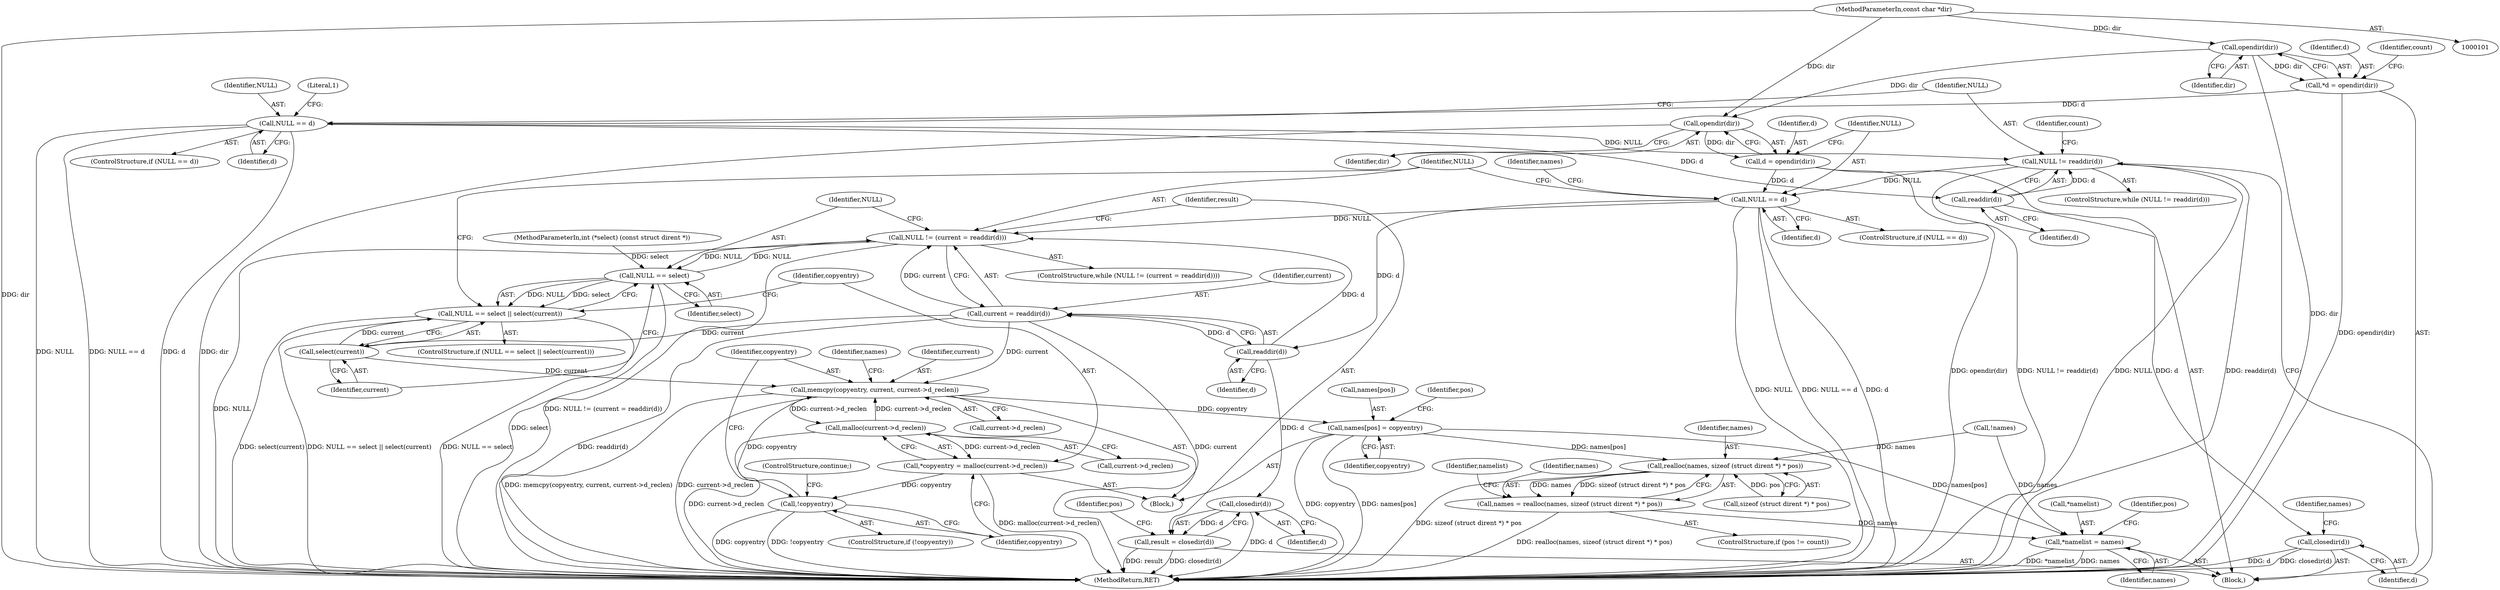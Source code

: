 digraph "0_boa_e139b87835994d007fbd64eead6c1455d7b8cf4e@pointer" {
"1000102" [label="(MethodParameterIn,const char *dir)"];
"1000110" [label="(Call,opendir(dir))"];
"1000108" [label="(Call,*d = opendir(dir))"];
"1000128" [label="(Call,NULL == d)"];
"1000135" [label="(Call,NULL != readdir(d))"];
"1000161" [label="(Call,NULL == d)"];
"1000171" [label="(Call,NULL != (current = readdir(d)))"];
"1000180" [label="(Call,NULL == select)"];
"1000179" [label="(Call,NULL == select || select(current))"];
"1000175" [label="(Call,readdir(d))"];
"1000173" [label="(Call,current = readdir(d))"];
"1000183" [label="(Call,select(current))"];
"1000197" [label="(Call,memcpy(copyentry, current, current->d_reclen))"];
"1000189" [label="(Call,malloc(current->d_reclen))"];
"1000187" [label="(Call,*copyentry = malloc(current->d_reclen))"];
"1000194" [label="(Call,!copyentry)"];
"1000203" [label="(Call,names[pos] = copyentry)"];
"1000220" [label="(Call,realloc(names, sizeof (struct dirent *) * pos))"];
"1000218" [label="(Call,names = realloc(names, sizeof (struct dirent *) * pos))"];
"1000226" [label="(Call,*namelist = names)"];
"1000212" [label="(Call,closedir(d))"];
"1000210" [label="(Call,result = closedir(d))"];
"1000137" [label="(Call,readdir(d))"];
"1000141" [label="(Call,closedir(d))"];
"1000158" [label="(Call,opendir(dir))"];
"1000156" [label="(Call,d = opendir(dir))"];
"1000128" [label="(Call,NULL == d)"];
"1000218" [label="(Call,names = realloc(names, sizeof (struct dirent *) * pos))"];
"1000232" [label="(MethodReturn,RET)"];
"1000175" [label="(Call,readdir(d))"];
"1000109" [label="(Identifier,d)"];
"1000178" [label="(ControlStructure,if (NULL == select || select(current)))"];
"1000226" [label="(Call,*namelist = names)"];
"1000194" [label="(Call,!copyentry)"];
"1000227" [label="(Call,*namelist)"];
"1000181" [label="(Identifier,NULL)"];
"1000193" [label="(ControlStructure,if (!copyentry))"];
"1000127" [label="(ControlStructure,if (NULL == d))"];
"1000136" [label="(Identifier,NULL)"];
"1000116" [label="(Identifier,count)"];
"1000138" [label="(Identifier,d)"];
"1000110" [label="(Call,opendir(dir))"];
"1000171" [label="(Call,NULL != (current = readdir(d)))"];
"1000207" [label="(Identifier,copyentry)"];
"1000203" [label="(Call,names[pos] = copyentry)"];
"1000196" [label="(ControlStructure,continue;)"];
"1000104" [label="(MethodParameterIn,int (*select) (const struct dirent *))"];
"1000213" [label="(Identifier,d)"];
"1000111" [label="(Identifier,dir)"];
"1000156" [label="(Call,d = opendir(dir))"];
"1000137" [label="(Call,readdir(d))"];
"1000135" [label="(Call,NULL != readdir(d))"];
"1000187" [label="(Call,*copyentry = malloc(current->d_reclen))"];
"1000173" [label="(Call,current = readdir(d))"];
"1000172" [label="(Identifier,NULL)"];
"1000198" [label="(Identifier,copyentry)"];
"1000209" [label="(Identifier,pos)"];
"1000141" [label="(Call,closedir(d))"];
"1000163" [label="(Identifier,d)"];
"1000182" [label="(Identifier,select)"];
"1000200" [label="(Call,current->d_reclen)"];
"1000228" [label="(Identifier,namelist)"];
"1000162" [label="(Identifier,NULL)"];
"1000210" [label="(Call,result = closedir(d))"];
"1000157" [label="(Identifier,d)"];
"1000190" [label="(Call,current->d_reclen)"];
"1000160" [label="(ControlStructure,if (NULL == d))"];
"1000166" [label="(Identifier,names)"];
"1000212" [label="(Call,closedir(d))"];
"1000129" [label="(Identifier,NULL)"];
"1000176" [label="(Identifier,d)"];
"1000174" [label="(Identifier,current)"];
"1000144" [label="(Identifier,names)"];
"1000211" [label="(Identifier,result)"];
"1000197" [label="(Call,memcpy(copyentry, current, current->d_reclen))"];
"1000130" [label="(Identifier,d)"];
"1000220" [label="(Call,realloc(names, sizeof (struct dirent *) * pos))"];
"1000216" [label="(Identifier,pos)"];
"1000231" [label="(Identifier,pos)"];
"1000170" [label="(ControlStructure,while (NULL != (current = readdir(d))))"];
"1000189" [label="(Call,malloc(current->d_reclen))"];
"1000221" [label="(Identifier,names)"];
"1000151" [label="(Call,!names)"];
"1000195" [label="(Identifier,copyentry)"];
"1000142" [label="(Identifier,d)"];
"1000102" [label="(MethodParameterIn,const char *dir)"];
"1000158" [label="(Call,opendir(dir))"];
"1000199" [label="(Identifier,current)"];
"1000205" [label="(Identifier,names)"];
"1000214" [label="(ControlStructure,if (pos != count))"];
"1000188" [label="(Identifier,copyentry)"];
"1000219" [label="(Identifier,names)"];
"1000140" [label="(Identifier,count)"];
"1000106" [label="(Block,)"];
"1000180" [label="(Call,NULL == select)"];
"1000229" [label="(Identifier,names)"];
"1000179" [label="(Call,NULL == select || select(current))"];
"1000159" [label="(Identifier,dir)"];
"1000108" [label="(Call,*d = opendir(dir))"];
"1000133" [label="(Literal,1)"];
"1000183" [label="(Call,select(current))"];
"1000134" [label="(ControlStructure,while (NULL != readdir(d)))"];
"1000185" [label="(Block,)"];
"1000204" [label="(Call,names[pos])"];
"1000184" [label="(Identifier,current)"];
"1000161" [label="(Call,NULL == d)"];
"1000222" [label="(Call,sizeof (struct dirent *) * pos)"];
"1000102" -> "1000101"  [label="AST: "];
"1000102" -> "1000232"  [label="DDG: dir"];
"1000102" -> "1000110"  [label="DDG: dir"];
"1000102" -> "1000158"  [label="DDG: dir"];
"1000110" -> "1000108"  [label="AST: "];
"1000110" -> "1000111"  [label="CFG: "];
"1000111" -> "1000110"  [label="AST: "];
"1000108" -> "1000110"  [label="CFG: "];
"1000110" -> "1000232"  [label="DDG: dir"];
"1000110" -> "1000108"  [label="DDG: dir"];
"1000110" -> "1000158"  [label="DDG: dir"];
"1000108" -> "1000106"  [label="AST: "];
"1000109" -> "1000108"  [label="AST: "];
"1000116" -> "1000108"  [label="CFG: "];
"1000108" -> "1000232"  [label="DDG: opendir(dir)"];
"1000108" -> "1000128"  [label="DDG: d"];
"1000128" -> "1000127"  [label="AST: "];
"1000128" -> "1000130"  [label="CFG: "];
"1000129" -> "1000128"  [label="AST: "];
"1000130" -> "1000128"  [label="AST: "];
"1000133" -> "1000128"  [label="CFG: "];
"1000136" -> "1000128"  [label="CFG: "];
"1000128" -> "1000232"  [label="DDG: d"];
"1000128" -> "1000232"  [label="DDG: NULL"];
"1000128" -> "1000232"  [label="DDG: NULL == d"];
"1000128" -> "1000135"  [label="DDG: NULL"];
"1000128" -> "1000137"  [label="DDG: d"];
"1000135" -> "1000134"  [label="AST: "];
"1000135" -> "1000137"  [label="CFG: "];
"1000136" -> "1000135"  [label="AST: "];
"1000137" -> "1000135"  [label="AST: "];
"1000140" -> "1000135"  [label="CFG: "];
"1000142" -> "1000135"  [label="CFG: "];
"1000135" -> "1000232"  [label="DDG: NULL != readdir(d)"];
"1000135" -> "1000232"  [label="DDG: NULL"];
"1000135" -> "1000232"  [label="DDG: readdir(d)"];
"1000137" -> "1000135"  [label="DDG: d"];
"1000135" -> "1000161"  [label="DDG: NULL"];
"1000161" -> "1000160"  [label="AST: "];
"1000161" -> "1000163"  [label="CFG: "];
"1000162" -> "1000161"  [label="AST: "];
"1000163" -> "1000161"  [label="AST: "];
"1000166" -> "1000161"  [label="CFG: "];
"1000172" -> "1000161"  [label="CFG: "];
"1000161" -> "1000232"  [label="DDG: d"];
"1000161" -> "1000232"  [label="DDG: NULL"];
"1000161" -> "1000232"  [label="DDG: NULL == d"];
"1000156" -> "1000161"  [label="DDG: d"];
"1000161" -> "1000171"  [label="DDG: NULL"];
"1000161" -> "1000175"  [label="DDG: d"];
"1000171" -> "1000170"  [label="AST: "];
"1000171" -> "1000173"  [label="CFG: "];
"1000172" -> "1000171"  [label="AST: "];
"1000173" -> "1000171"  [label="AST: "];
"1000181" -> "1000171"  [label="CFG: "];
"1000211" -> "1000171"  [label="CFG: "];
"1000171" -> "1000232"  [label="DDG: NULL"];
"1000171" -> "1000232"  [label="DDG: NULL != (current = readdir(d))"];
"1000180" -> "1000171"  [label="DDG: NULL"];
"1000173" -> "1000171"  [label="DDG: current"];
"1000175" -> "1000171"  [label="DDG: d"];
"1000171" -> "1000180"  [label="DDG: NULL"];
"1000180" -> "1000179"  [label="AST: "];
"1000180" -> "1000182"  [label="CFG: "];
"1000181" -> "1000180"  [label="AST: "];
"1000182" -> "1000180"  [label="AST: "];
"1000184" -> "1000180"  [label="CFG: "];
"1000179" -> "1000180"  [label="CFG: "];
"1000180" -> "1000232"  [label="DDG: select"];
"1000180" -> "1000179"  [label="DDG: NULL"];
"1000180" -> "1000179"  [label="DDG: select"];
"1000104" -> "1000180"  [label="DDG: select"];
"1000179" -> "1000178"  [label="AST: "];
"1000179" -> "1000183"  [label="CFG: "];
"1000183" -> "1000179"  [label="AST: "];
"1000172" -> "1000179"  [label="CFG: "];
"1000188" -> "1000179"  [label="CFG: "];
"1000179" -> "1000232"  [label="DDG: NULL == select || select(current)"];
"1000179" -> "1000232"  [label="DDG: NULL == select"];
"1000179" -> "1000232"  [label="DDG: select(current)"];
"1000183" -> "1000179"  [label="DDG: current"];
"1000175" -> "1000173"  [label="AST: "];
"1000175" -> "1000176"  [label="CFG: "];
"1000176" -> "1000175"  [label="AST: "];
"1000173" -> "1000175"  [label="CFG: "];
"1000175" -> "1000173"  [label="DDG: d"];
"1000175" -> "1000212"  [label="DDG: d"];
"1000174" -> "1000173"  [label="AST: "];
"1000173" -> "1000232"  [label="DDG: current"];
"1000173" -> "1000232"  [label="DDG: readdir(d)"];
"1000173" -> "1000183"  [label="DDG: current"];
"1000173" -> "1000197"  [label="DDG: current"];
"1000183" -> "1000184"  [label="CFG: "];
"1000184" -> "1000183"  [label="AST: "];
"1000183" -> "1000197"  [label="DDG: current"];
"1000197" -> "1000185"  [label="AST: "];
"1000197" -> "1000200"  [label="CFG: "];
"1000198" -> "1000197"  [label="AST: "];
"1000199" -> "1000197"  [label="AST: "];
"1000200" -> "1000197"  [label="AST: "];
"1000205" -> "1000197"  [label="CFG: "];
"1000197" -> "1000232"  [label="DDG: memcpy(copyentry, current, current->d_reclen)"];
"1000197" -> "1000232"  [label="DDG: current->d_reclen"];
"1000197" -> "1000189"  [label="DDG: current->d_reclen"];
"1000194" -> "1000197"  [label="DDG: copyentry"];
"1000189" -> "1000197"  [label="DDG: current->d_reclen"];
"1000197" -> "1000203"  [label="DDG: copyentry"];
"1000189" -> "1000187"  [label="AST: "];
"1000189" -> "1000190"  [label="CFG: "];
"1000190" -> "1000189"  [label="AST: "];
"1000187" -> "1000189"  [label="CFG: "];
"1000189" -> "1000232"  [label="DDG: current->d_reclen"];
"1000189" -> "1000187"  [label="DDG: current->d_reclen"];
"1000187" -> "1000185"  [label="AST: "];
"1000188" -> "1000187"  [label="AST: "];
"1000195" -> "1000187"  [label="CFG: "];
"1000187" -> "1000232"  [label="DDG: malloc(current->d_reclen)"];
"1000187" -> "1000194"  [label="DDG: copyentry"];
"1000194" -> "1000193"  [label="AST: "];
"1000194" -> "1000195"  [label="CFG: "];
"1000195" -> "1000194"  [label="AST: "];
"1000196" -> "1000194"  [label="CFG: "];
"1000198" -> "1000194"  [label="CFG: "];
"1000194" -> "1000232"  [label="DDG: !copyentry"];
"1000194" -> "1000232"  [label="DDG: copyentry"];
"1000203" -> "1000185"  [label="AST: "];
"1000203" -> "1000207"  [label="CFG: "];
"1000204" -> "1000203"  [label="AST: "];
"1000207" -> "1000203"  [label="AST: "];
"1000209" -> "1000203"  [label="CFG: "];
"1000203" -> "1000232"  [label="DDG: copyentry"];
"1000203" -> "1000232"  [label="DDG: names[pos]"];
"1000203" -> "1000220"  [label="DDG: names[pos]"];
"1000203" -> "1000226"  [label="DDG: names[pos]"];
"1000220" -> "1000218"  [label="AST: "];
"1000220" -> "1000222"  [label="CFG: "];
"1000221" -> "1000220"  [label="AST: "];
"1000222" -> "1000220"  [label="AST: "];
"1000218" -> "1000220"  [label="CFG: "];
"1000220" -> "1000232"  [label="DDG: sizeof (struct dirent *) * pos"];
"1000220" -> "1000218"  [label="DDG: names"];
"1000220" -> "1000218"  [label="DDG: sizeof (struct dirent *) * pos"];
"1000151" -> "1000220"  [label="DDG: names"];
"1000222" -> "1000220"  [label="DDG: pos"];
"1000218" -> "1000214"  [label="AST: "];
"1000219" -> "1000218"  [label="AST: "];
"1000228" -> "1000218"  [label="CFG: "];
"1000218" -> "1000232"  [label="DDG: realloc(names, sizeof (struct dirent *) * pos)"];
"1000218" -> "1000226"  [label="DDG: names"];
"1000226" -> "1000106"  [label="AST: "];
"1000226" -> "1000229"  [label="CFG: "];
"1000227" -> "1000226"  [label="AST: "];
"1000229" -> "1000226"  [label="AST: "];
"1000231" -> "1000226"  [label="CFG: "];
"1000226" -> "1000232"  [label="DDG: *namelist"];
"1000226" -> "1000232"  [label="DDG: names"];
"1000151" -> "1000226"  [label="DDG: names"];
"1000212" -> "1000210"  [label="AST: "];
"1000212" -> "1000213"  [label="CFG: "];
"1000213" -> "1000212"  [label="AST: "];
"1000210" -> "1000212"  [label="CFG: "];
"1000212" -> "1000232"  [label="DDG: d"];
"1000212" -> "1000210"  [label="DDG: d"];
"1000210" -> "1000106"  [label="AST: "];
"1000211" -> "1000210"  [label="AST: "];
"1000216" -> "1000210"  [label="CFG: "];
"1000210" -> "1000232"  [label="DDG: closedir(d)"];
"1000210" -> "1000232"  [label="DDG: result"];
"1000137" -> "1000138"  [label="CFG: "];
"1000138" -> "1000137"  [label="AST: "];
"1000137" -> "1000141"  [label="DDG: d"];
"1000141" -> "1000106"  [label="AST: "];
"1000141" -> "1000142"  [label="CFG: "];
"1000142" -> "1000141"  [label="AST: "];
"1000144" -> "1000141"  [label="CFG: "];
"1000141" -> "1000232"  [label="DDG: d"];
"1000141" -> "1000232"  [label="DDG: closedir(d)"];
"1000158" -> "1000156"  [label="AST: "];
"1000158" -> "1000159"  [label="CFG: "];
"1000159" -> "1000158"  [label="AST: "];
"1000156" -> "1000158"  [label="CFG: "];
"1000158" -> "1000232"  [label="DDG: dir"];
"1000158" -> "1000156"  [label="DDG: dir"];
"1000156" -> "1000106"  [label="AST: "];
"1000157" -> "1000156"  [label="AST: "];
"1000162" -> "1000156"  [label="CFG: "];
"1000156" -> "1000232"  [label="DDG: opendir(dir)"];
}
